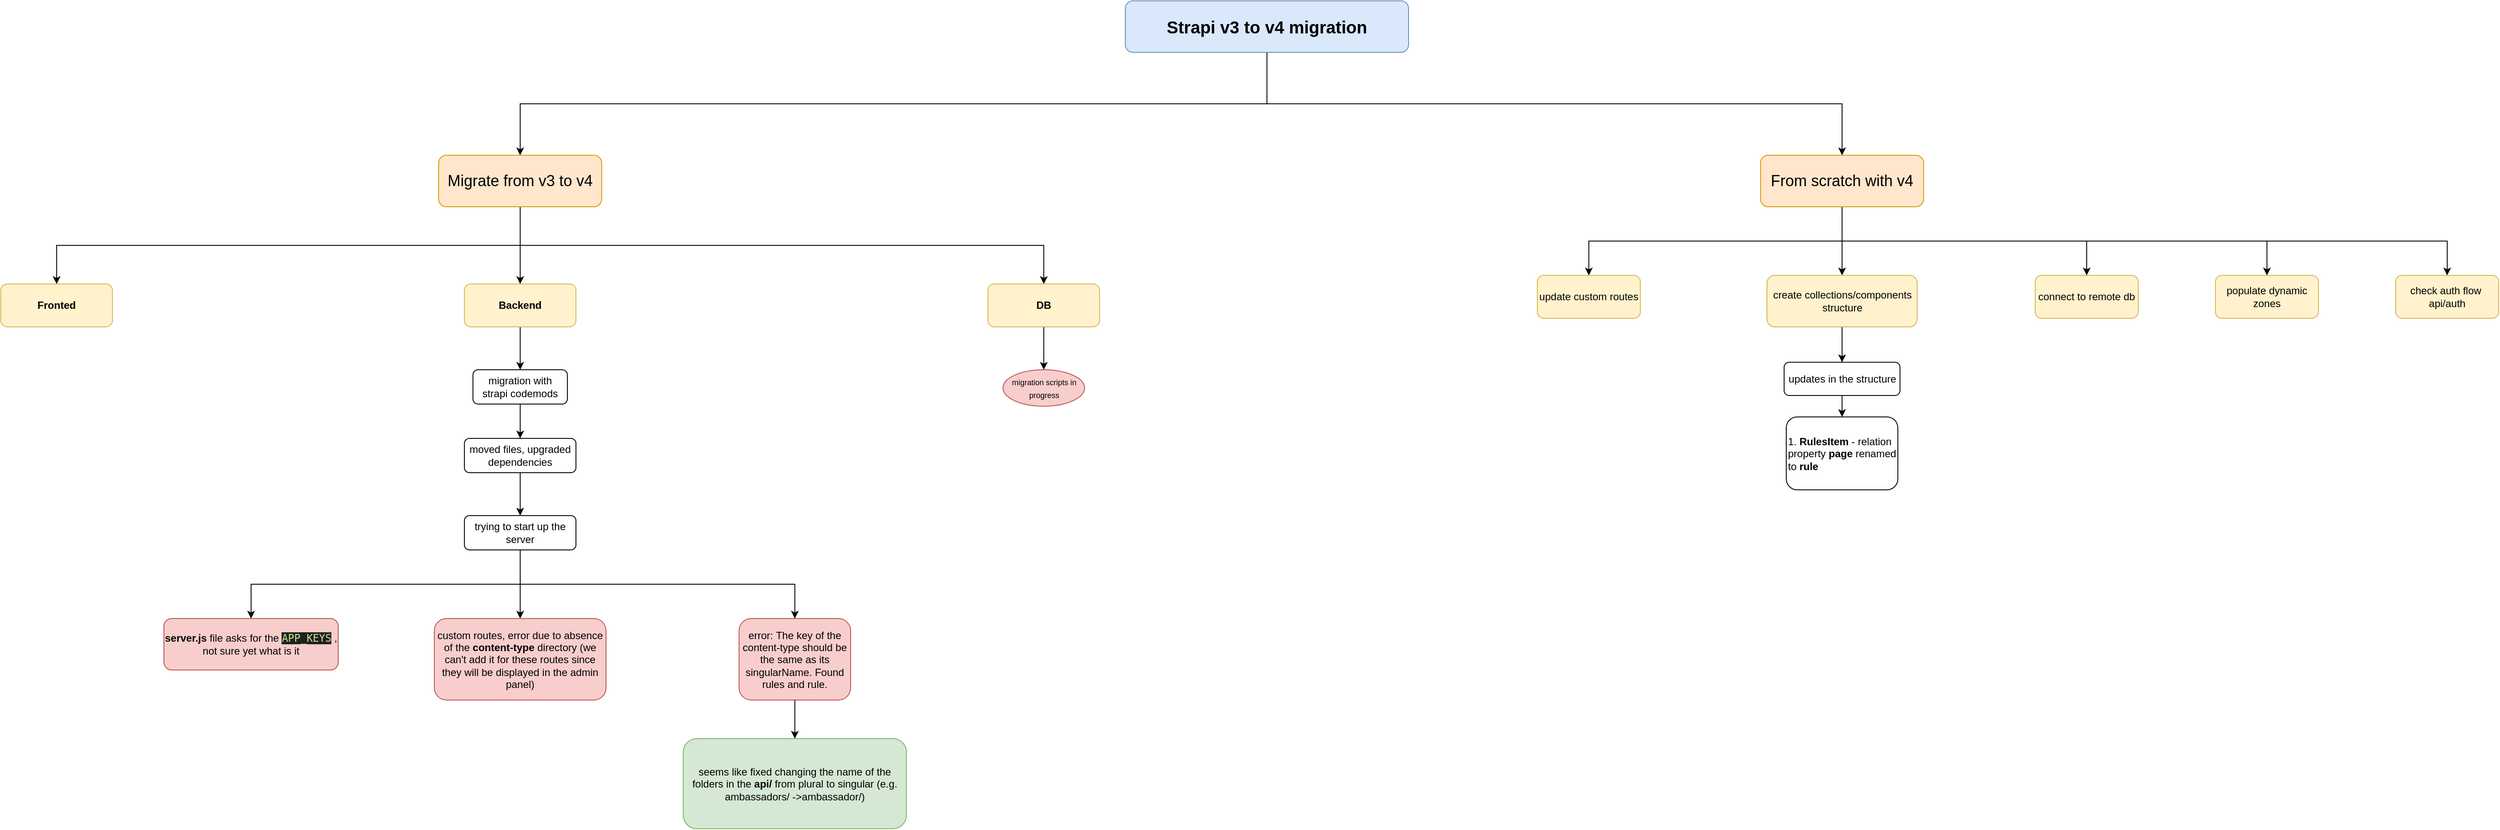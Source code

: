 <mxfile version="17.1.3" type="github">
  <diagram id="J4wC34Yu5fieh8alF0eG" name="Page-1">
    <mxGraphModel dx="2884" dy="1323" grid="1" gridSize="10" guides="1" tooltips="1" connect="1" arrows="1" fold="1" page="1" pageScale="1" pageWidth="827" pageHeight="1169" math="0" shadow="0">
      <root>
        <mxCell id="0" />
        <mxCell id="1" parent="0" />
        <mxCell id="TM4qYt3Gy3iJOAzo3s-N-1" value="&lt;b&gt;Fronted&lt;/b&gt;" style="rounded=1;whiteSpace=wrap;html=1;fillColor=#fff2cc;strokeColor=#d6b656;" parent="1" vertex="1">
          <mxGeometry x="-680" y="370" width="130" height="50" as="geometry" />
        </mxCell>
        <mxCell id="TM4qYt3Gy3iJOAzo3s-N-10" value="" style="edgeStyle=orthogonalEdgeStyle;rounded=0;orthogonalLoop=1;jettySize=auto;html=1;fontSize=9;exitX=0.5;exitY=1;exitDx=0;exitDy=0;" parent="1" source="TM4qYt3Gy3iJOAzo3s-N-2" target="TM4qYt3Gy3iJOAzo3s-N-9" edge="1">
          <mxGeometry relative="1" as="geometry" />
        </mxCell>
        <mxCell id="TM4qYt3Gy3iJOAzo3s-N-2" value="&lt;b&gt;Backend&lt;/b&gt;" style="rounded=1;whiteSpace=wrap;html=1;fillColor=#fff2cc;strokeColor=#d6b656;" parent="1" vertex="1">
          <mxGeometry x="-140" y="370" width="130" height="50" as="geometry" />
        </mxCell>
        <mxCell id="TM4qYt3Gy3iJOAzo3s-N-6" value="" style="edgeStyle=orthogonalEdgeStyle;rounded=0;orthogonalLoop=1;jettySize=auto;html=1;" parent="1" source="TM4qYt3Gy3iJOAzo3s-N-3" target="TM4qYt3Gy3iJOAzo3s-N-5" edge="1">
          <mxGeometry relative="1" as="geometry" />
        </mxCell>
        <mxCell id="TM4qYt3Gy3iJOAzo3s-N-3" value="&lt;b&gt;DB&lt;/b&gt;" style="rounded=1;whiteSpace=wrap;html=1;fillColor=#fff2cc;strokeColor=#d6b656;" parent="1" vertex="1">
          <mxGeometry x="470" y="370" width="130" height="50" as="geometry" />
        </mxCell>
        <mxCell id="TM4qYt3Gy3iJOAzo3s-N-5" value="&lt;font style=&quot;font-size: 9px&quot;&gt;migration scripts in progress&lt;/font&gt;" style="ellipse;whiteSpace=wrap;html=1;fillColor=#f8cecc;strokeColor=#b85450;rounded=1;" parent="1" vertex="1">
          <mxGeometry x="487.5" y="470" width="95" height="42.5" as="geometry" />
        </mxCell>
        <mxCell id="TM4qYt3Gy3iJOAzo3s-N-12" value="" style="edgeStyle=orthogonalEdgeStyle;rounded=0;orthogonalLoop=1;jettySize=auto;html=1;fontSize=9;" parent="1" source="TM4qYt3Gy3iJOAzo3s-N-9" target="TM4qYt3Gy3iJOAzo3s-N-11" edge="1">
          <mxGeometry relative="1" as="geometry" />
        </mxCell>
        <mxCell id="TM4qYt3Gy3iJOAzo3s-N-9" value="migration with&lt;br&gt;strapi codemods" style="rounded=1;whiteSpace=wrap;html=1;strokeColor=default;" parent="1" vertex="1">
          <mxGeometry x="-130" y="470" width="110" height="40" as="geometry" />
        </mxCell>
        <mxCell id="TM4qYt3Gy3iJOAzo3s-N-18" value="" style="edgeStyle=orthogonalEdgeStyle;rounded=0;orthogonalLoop=1;jettySize=auto;html=1;fontSize=9;" parent="1" source="TM4qYt3Gy3iJOAzo3s-N-11" target="TM4qYt3Gy3iJOAzo3s-N-17" edge="1">
          <mxGeometry relative="1" as="geometry" />
        </mxCell>
        <mxCell id="TM4qYt3Gy3iJOAzo3s-N-11" value="moved files, upgraded dependencies" style="rounded=1;whiteSpace=wrap;html=1;strokeColor=default;" parent="1" vertex="1">
          <mxGeometry x="-140" y="550" width="130" height="40" as="geometry" />
        </mxCell>
        <mxCell id="TM4qYt3Gy3iJOAzo3s-N-16" value="" style="edgeStyle=orthogonalEdgeStyle;rounded=0;orthogonalLoop=1;jettySize=auto;html=1;fontSize=9;" parent="1" source="TM4qYt3Gy3iJOAzo3s-N-13" target="TM4qYt3Gy3iJOAzo3s-N-15" edge="1">
          <mxGeometry relative="1" as="geometry" />
        </mxCell>
        <mxCell id="TM4qYt3Gy3iJOAzo3s-N-13" value="error:&amp;nbsp;The key of the content-type should be the same as its singularName. Found rules and rule." style="rounded=1;whiteSpace=wrap;html=1;strokeColor=#b85450;fillColor=#f8cecc;" parent="1" vertex="1">
          <mxGeometry x="180" y="760" width="130" height="95" as="geometry" />
        </mxCell>
        <mxCell id="TM4qYt3Gy3iJOAzo3s-N-15" value="seems like fixed changing the name of the folders in the &lt;b&gt;api/ &lt;/b&gt;from plural to singular&lt;b&gt;&amp;nbsp;&lt;/b&gt;(e.g. ambassadors/ -&amp;gt;ambassador/)" style="whiteSpace=wrap;html=1;rounded=1;fillColor=#d5e8d4;strokeColor=#82b366;" parent="1" vertex="1">
          <mxGeometry x="115" y="900" width="260" height="105" as="geometry" />
        </mxCell>
        <mxCell id="TM4qYt3Gy3iJOAzo3s-N-19" style="edgeStyle=orthogonalEdgeStyle;rounded=0;orthogonalLoop=1;jettySize=auto;html=1;exitX=0.5;exitY=1;exitDx=0;exitDy=0;entryX=0.5;entryY=0;entryDx=0;entryDy=0;fontSize=9;" parent="1" source="TM4qYt3Gy3iJOAzo3s-N-17" target="TM4qYt3Gy3iJOAzo3s-N-13" edge="1">
          <mxGeometry relative="1" as="geometry" />
        </mxCell>
        <mxCell id="TM4qYt3Gy3iJOAzo3s-N-21" style="edgeStyle=orthogonalEdgeStyle;rounded=0;orthogonalLoop=1;jettySize=auto;html=1;exitX=0.5;exitY=1;exitDx=0;exitDy=0;entryX=0.5;entryY=0;entryDx=0;entryDy=0;fontSize=9;" parent="1" source="TM4qYt3Gy3iJOAzo3s-N-17" target="TM4qYt3Gy3iJOAzo3s-N-20" edge="1">
          <mxGeometry relative="1" as="geometry" />
        </mxCell>
        <mxCell id="TM4qYt3Gy3iJOAzo3s-N-23" style="edgeStyle=orthogonalEdgeStyle;rounded=0;orthogonalLoop=1;jettySize=auto;html=1;exitX=0.5;exitY=1;exitDx=0;exitDy=0;entryX=0.5;entryY=0;entryDx=0;entryDy=0;fontSize=9;" parent="1" source="TM4qYt3Gy3iJOAzo3s-N-17" target="TM4qYt3Gy3iJOAzo3s-N-22" edge="1">
          <mxGeometry relative="1" as="geometry" />
        </mxCell>
        <mxCell id="TM4qYt3Gy3iJOAzo3s-N-17" value="trying to start up the server" style="rounded=1;whiteSpace=wrap;html=1;strokeColor=default;" parent="1" vertex="1">
          <mxGeometry x="-140" y="640" width="130" height="40" as="geometry" />
        </mxCell>
        <mxCell id="TM4qYt3Gy3iJOAzo3s-N-20" value="custom routes, error due to absence of the &lt;b&gt;content-type&lt;/b&gt; directory (we can&#39;t add it for these routes since they will be displayed in the admin panel)" style="rounded=1;whiteSpace=wrap;html=1;strokeColor=#b85450;fillColor=#f8cecc;" parent="1" vertex="1">
          <mxGeometry x="-175" y="760" width="200" height="95" as="geometry" />
        </mxCell>
        <mxCell id="TM4qYt3Gy3iJOAzo3s-N-22" value="&lt;b&gt;server.js&lt;/b&gt; file asks for the&amp;nbsp;&lt;span style=&quot;color: rgb(195 , 232 , 141) ; background-color: rgb(33 , 33 , 33) ; font-family: &amp;#34;menlo&amp;#34; , monospace ; font-size: 9pt&quot;&gt;APP_KEYS&lt;/span&gt;&lt;span&gt;&amp;nbsp;, not sure yet what is it&lt;/span&gt;" style="rounded=1;whiteSpace=wrap;html=1;strokeColor=#b85450;fillColor=#f8cecc;" parent="1" vertex="1">
          <mxGeometry x="-490" y="760" width="203" height="60" as="geometry" />
        </mxCell>
        <mxCell id="NqFNBmfVTFr_jz8jvUrK-4" value="" style="edgeStyle=orthogonalEdgeStyle;rounded=0;orthogonalLoop=1;jettySize=auto;html=1;fontSize=20;exitX=0.5;exitY=1;exitDx=0;exitDy=0;" edge="1" parent="1" source="NqFNBmfVTFr_jz8jvUrK-1" target="NqFNBmfVTFr_jz8jvUrK-3">
          <mxGeometry relative="1" as="geometry" />
        </mxCell>
        <mxCell id="NqFNBmfVTFr_jz8jvUrK-6" style="edgeStyle=orthogonalEdgeStyle;rounded=0;orthogonalLoop=1;jettySize=auto;html=1;exitX=0.5;exitY=1;exitDx=0;exitDy=0;entryX=0.5;entryY=0;entryDx=0;entryDy=0;fontSize=18;" edge="1" parent="1" source="NqFNBmfVTFr_jz8jvUrK-1" target="NqFNBmfVTFr_jz8jvUrK-5">
          <mxGeometry relative="1" as="geometry" />
        </mxCell>
        <mxCell id="NqFNBmfVTFr_jz8jvUrK-1" value="&lt;b&gt;&lt;font style=&quot;font-size: 20px&quot;&gt;Strapi v3 to v4 migration&lt;/font&gt;&lt;/b&gt;" style="rounded=1;whiteSpace=wrap;html=1;fillColor=#dae8fc;strokeColor=#6c8ebf;" vertex="1" parent="1">
          <mxGeometry x="630" y="40" width="330" height="60" as="geometry" />
        </mxCell>
        <mxCell id="NqFNBmfVTFr_jz8jvUrK-7" style="edgeStyle=orthogonalEdgeStyle;rounded=0;orthogonalLoop=1;jettySize=auto;html=1;entryX=0.5;entryY=0;entryDx=0;entryDy=0;fontSize=18;exitX=0.5;exitY=1;exitDx=0;exitDy=0;" edge="1" parent="1" source="NqFNBmfVTFr_jz8jvUrK-3" target="TM4qYt3Gy3iJOAzo3s-N-1">
          <mxGeometry relative="1" as="geometry" />
        </mxCell>
        <mxCell id="NqFNBmfVTFr_jz8jvUrK-10" style="edgeStyle=orthogonalEdgeStyle;rounded=0;orthogonalLoop=1;jettySize=auto;html=1;exitX=0.5;exitY=1;exitDx=0;exitDy=0;fontSize=18;" edge="1" parent="1" source="NqFNBmfVTFr_jz8jvUrK-3" target="TM4qYt3Gy3iJOAzo3s-N-2">
          <mxGeometry relative="1" as="geometry" />
        </mxCell>
        <mxCell id="NqFNBmfVTFr_jz8jvUrK-11" style="edgeStyle=orthogonalEdgeStyle;rounded=0;orthogonalLoop=1;jettySize=auto;html=1;exitX=0.5;exitY=1;exitDx=0;exitDy=0;fontSize=18;" edge="1" parent="1" source="NqFNBmfVTFr_jz8jvUrK-3" target="TM4qYt3Gy3iJOAzo3s-N-3">
          <mxGeometry relative="1" as="geometry" />
        </mxCell>
        <mxCell id="NqFNBmfVTFr_jz8jvUrK-3" value="&lt;font style=&quot;font-size: 18px&quot;&gt;Migrate from v3 to v4&lt;/font&gt;" style="whiteSpace=wrap;html=1;rounded=1;fillColor=#ffe6cc;strokeColor=#d79b00;" vertex="1" parent="1">
          <mxGeometry x="-170" y="220" width="190" height="60" as="geometry" />
        </mxCell>
        <mxCell id="NqFNBmfVTFr_jz8jvUrK-13" value="" style="edgeStyle=orthogonalEdgeStyle;rounded=0;orthogonalLoop=1;jettySize=auto;html=1;fontSize=18;" edge="1" parent="1" source="NqFNBmfVTFr_jz8jvUrK-5" target="NqFNBmfVTFr_jz8jvUrK-12">
          <mxGeometry relative="1" as="geometry" />
        </mxCell>
        <mxCell id="NqFNBmfVTFr_jz8jvUrK-15" value="" style="edgeStyle=orthogonalEdgeStyle;rounded=0;orthogonalLoop=1;jettySize=auto;html=1;fontSize=18;exitX=0.5;exitY=1;exitDx=0;exitDy=0;" edge="1" parent="1" source="NqFNBmfVTFr_jz8jvUrK-5" target="NqFNBmfVTFr_jz8jvUrK-14">
          <mxGeometry relative="1" as="geometry" />
        </mxCell>
        <mxCell id="NqFNBmfVTFr_jz8jvUrK-17" style="edgeStyle=orthogonalEdgeStyle;rounded=0;orthogonalLoop=1;jettySize=auto;html=1;exitX=0.5;exitY=1;exitDx=0;exitDy=0;entryX=0.5;entryY=0;entryDx=0;entryDy=0;fontSize=18;" edge="1" parent="1" source="NqFNBmfVTFr_jz8jvUrK-5" target="NqFNBmfVTFr_jz8jvUrK-16">
          <mxGeometry relative="1" as="geometry" />
        </mxCell>
        <mxCell id="NqFNBmfVTFr_jz8jvUrK-25" style="edgeStyle=orthogonalEdgeStyle;rounded=0;orthogonalLoop=1;jettySize=auto;html=1;exitX=0.5;exitY=1;exitDx=0;exitDy=0;fontSize=18;" edge="1" parent="1" source="NqFNBmfVTFr_jz8jvUrK-5" target="NqFNBmfVTFr_jz8jvUrK-24">
          <mxGeometry relative="1" as="geometry" />
        </mxCell>
        <mxCell id="NqFNBmfVTFr_jz8jvUrK-27" style="edgeStyle=orthogonalEdgeStyle;rounded=0;orthogonalLoop=1;jettySize=auto;html=1;exitX=0.5;exitY=1;exitDx=0;exitDy=0;fontSize=18;" edge="1" parent="1" source="NqFNBmfVTFr_jz8jvUrK-5" target="NqFNBmfVTFr_jz8jvUrK-26">
          <mxGeometry relative="1" as="geometry" />
        </mxCell>
        <mxCell id="NqFNBmfVTFr_jz8jvUrK-5" value="&lt;span style=&quot;font-size: 18px&quot;&gt;From scratch with v4&lt;/span&gt;" style="whiteSpace=wrap;html=1;rounded=1;fillColor=#ffe6cc;strokeColor=#d79b00;" vertex="1" parent="1">
          <mxGeometry x="1370" y="220" width="190" height="60" as="geometry" />
        </mxCell>
        <mxCell id="NqFNBmfVTFr_jz8jvUrK-19" value="" style="edgeStyle=orthogonalEdgeStyle;rounded=0;orthogonalLoop=1;jettySize=auto;html=1;fontSize=18;" edge="1" parent="1" source="NqFNBmfVTFr_jz8jvUrK-12" target="NqFNBmfVTFr_jz8jvUrK-18">
          <mxGeometry relative="1" as="geometry" />
        </mxCell>
        <mxCell id="NqFNBmfVTFr_jz8jvUrK-12" value="create collections/components structure" style="whiteSpace=wrap;html=1;rounded=1;fillColor=#fff2cc;strokeColor=#d6b656;" vertex="1" parent="1">
          <mxGeometry x="1377.5" y="360" width="175" height="60" as="geometry" />
        </mxCell>
        <mxCell id="NqFNBmfVTFr_jz8jvUrK-14" value="connect to remote db" style="whiteSpace=wrap;html=1;rounded=1;fillColor=#fff2cc;strokeColor=#d6b656;" vertex="1" parent="1">
          <mxGeometry x="1690" y="360" width="120" height="50" as="geometry" />
        </mxCell>
        <mxCell id="NqFNBmfVTFr_jz8jvUrK-16" value="update custom routes" style="whiteSpace=wrap;html=1;rounded=1;fillColor=#fff2cc;strokeColor=#d6b656;" vertex="1" parent="1">
          <mxGeometry x="1110" y="360" width="120" height="50" as="geometry" />
        </mxCell>
        <mxCell id="NqFNBmfVTFr_jz8jvUrK-21" value="" style="edgeStyle=orthogonalEdgeStyle;rounded=0;orthogonalLoop=1;jettySize=auto;html=1;fontSize=18;" edge="1" parent="1" source="NqFNBmfVTFr_jz8jvUrK-18" target="NqFNBmfVTFr_jz8jvUrK-20">
          <mxGeometry relative="1" as="geometry" />
        </mxCell>
        <mxCell id="NqFNBmfVTFr_jz8jvUrK-18" value="updates in the structure" style="whiteSpace=wrap;html=1;rounded=1;" vertex="1" parent="1">
          <mxGeometry x="1397.5" y="461.25" width="135" height="38.75" as="geometry" />
        </mxCell>
        <mxCell id="NqFNBmfVTFr_jz8jvUrK-20" value="1. &lt;b&gt;RulesItem&lt;/b&gt; - relation property &lt;b&gt;page &lt;/b&gt;renamed to &lt;b&gt;rule&lt;/b&gt;" style="whiteSpace=wrap;html=1;rounded=1;align=left;" vertex="1" parent="1">
          <mxGeometry x="1400" y="525" width="130" height="85" as="geometry" />
        </mxCell>
        <mxCell id="NqFNBmfVTFr_jz8jvUrK-24" value="populate dynamic zones" style="whiteSpace=wrap;html=1;rounded=1;fillColor=#fff2cc;strokeColor=#d6b656;" vertex="1" parent="1">
          <mxGeometry x="1900" y="360" width="120" height="50" as="geometry" />
        </mxCell>
        <mxCell id="NqFNBmfVTFr_jz8jvUrK-26" value="check auth flow&amp;nbsp;&lt;br&gt;api/auth" style="whiteSpace=wrap;html=1;rounded=1;fillColor=#fff2cc;strokeColor=#d6b656;" vertex="1" parent="1">
          <mxGeometry x="2110" y="360" width="120" height="50" as="geometry" />
        </mxCell>
      </root>
    </mxGraphModel>
  </diagram>
</mxfile>
